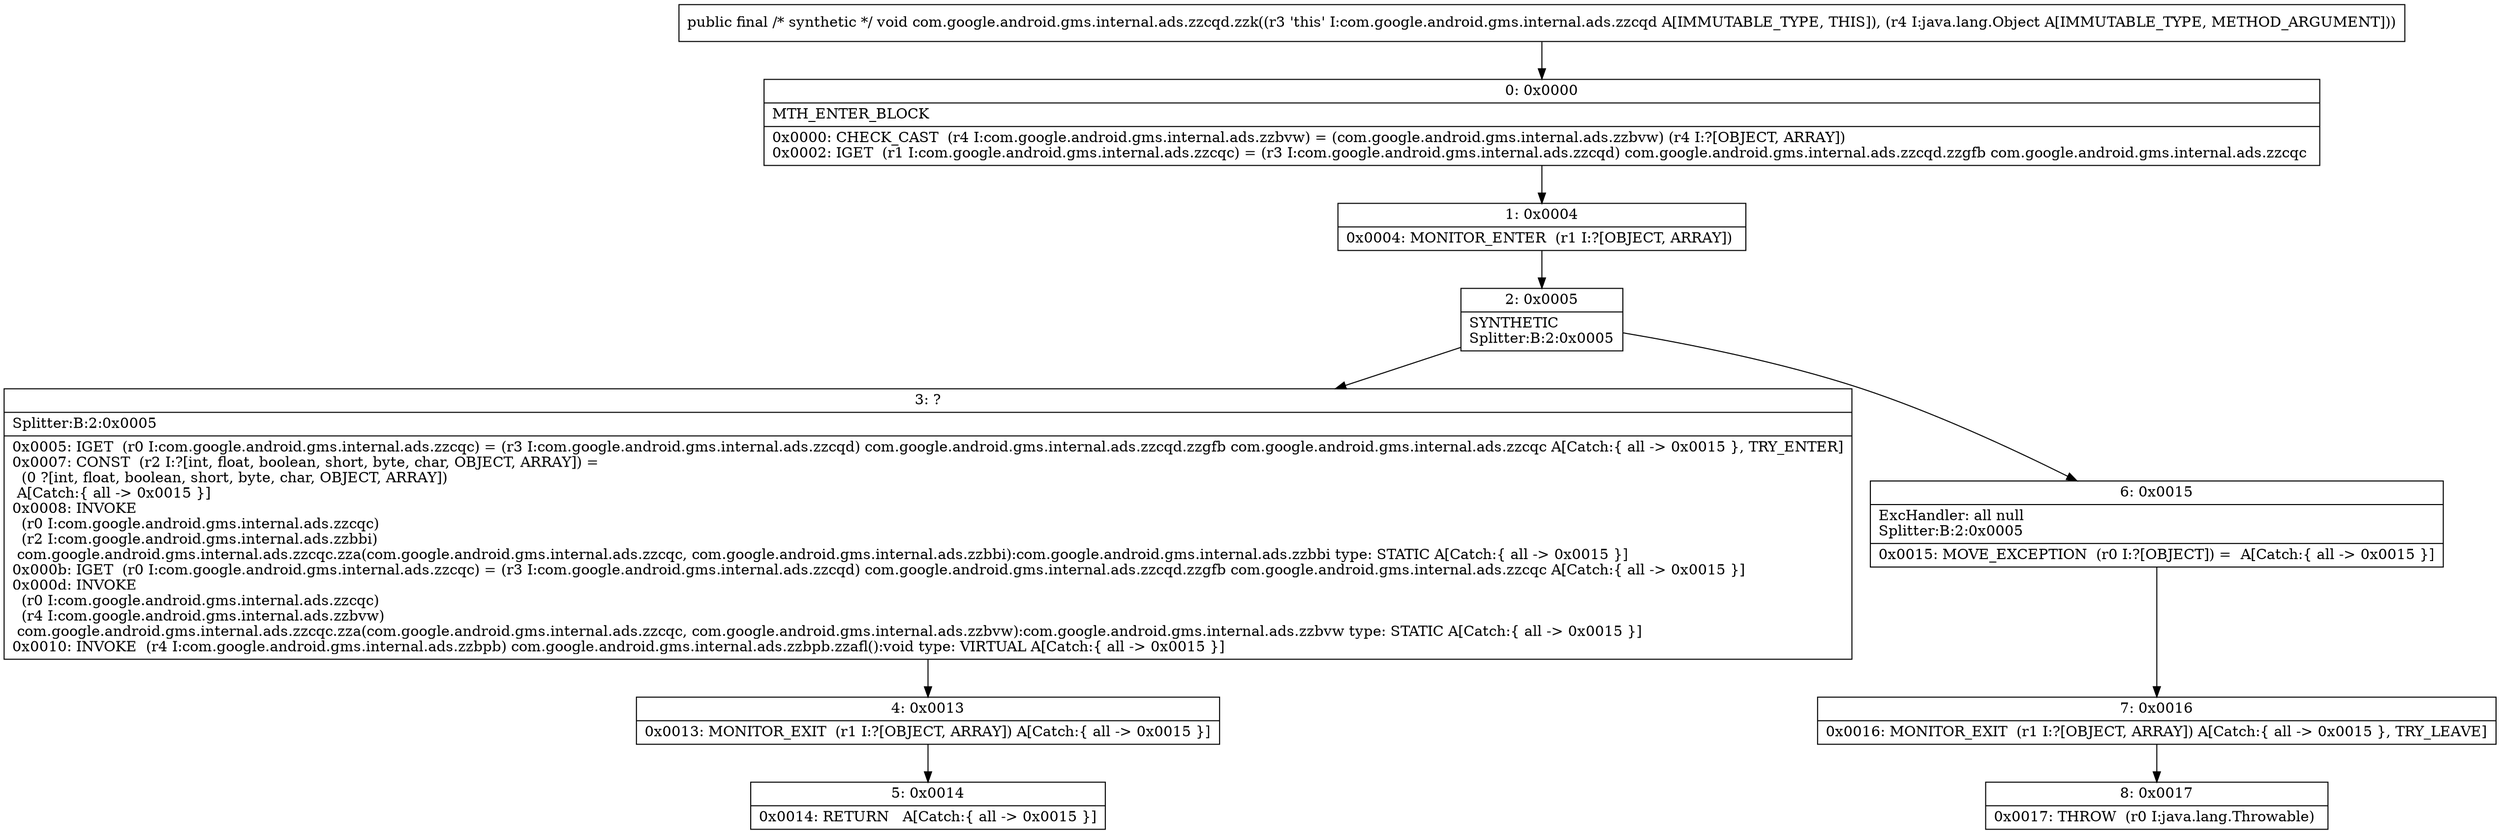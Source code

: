 digraph "CFG forcom.google.android.gms.internal.ads.zzcqd.zzk(Ljava\/lang\/Object;)V" {
Node_0 [shape=record,label="{0\:\ 0x0000|MTH_ENTER_BLOCK\l|0x0000: CHECK_CAST  (r4 I:com.google.android.gms.internal.ads.zzbvw) = (com.google.android.gms.internal.ads.zzbvw) (r4 I:?[OBJECT, ARRAY]) \l0x0002: IGET  (r1 I:com.google.android.gms.internal.ads.zzcqc) = (r3 I:com.google.android.gms.internal.ads.zzcqd) com.google.android.gms.internal.ads.zzcqd.zzgfb com.google.android.gms.internal.ads.zzcqc \l}"];
Node_1 [shape=record,label="{1\:\ 0x0004|0x0004: MONITOR_ENTER  (r1 I:?[OBJECT, ARRAY]) \l}"];
Node_2 [shape=record,label="{2\:\ 0x0005|SYNTHETIC\lSplitter:B:2:0x0005\l}"];
Node_3 [shape=record,label="{3\:\ ?|Splitter:B:2:0x0005\l|0x0005: IGET  (r0 I:com.google.android.gms.internal.ads.zzcqc) = (r3 I:com.google.android.gms.internal.ads.zzcqd) com.google.android.gms.internal.ads.zzcqd.zzgfb com.google.android.gms.internal.ads.zzcqc A[Catch:\{ all \-\> 0x0015 \}, TRY_ENTER]\l0x0007: CONST  (r2 I:?[int, float, boolean, short, byte, char, OBJECT, ARRAY]) = \l  (0 ?[int, float, boolean, short, byte, char, OBJECT, ARRAY])\l A[Catch:\{ all \-\> 0x0015 \}]\l0x0008: INVOKE  \l  (r0 I:com.google.android.gms.internal.ads.zzcqc)\l  (r2 I:com.google.android.gms.internal.ads.zzbbi)\l com.google.android.gms.internal.ads.zzcqc.zza(com.google.android.gms.internal.ads.zzcqc, com.google.android.gms.internal.ads.zzbbi):com.google.android.gms.internal.ads.zzbbi type: STATIC A[Catch:\{ all \-\> 0x0015 \}]\l0x000b: IGET  (r0 I:com.google.android.gms.internal.ads.zzcqc) = (r3 I:com.google.android.gms.internal.ads.zzcqd) com.google.android.gms.internal.ads.zzcqd.zzgfb com.google.android.gms.internal.ads.zzcqc A[Catch:\{ all \-\> 0x0015 \}]\l0x000d: INVOKE  \l  (r0 I:com.google.android.gms.internal.ads.zzcqc)\l  (r4 I:com.google.android.gms.internal.ads.zzbvw)\l com.google.android.gms.internal.ads.zzcqc.zza(com.google.android.gms.internal.ads.zzcqc, com.google.android.gms.internal.ads.zzbvw):com.google.android.gms.internal.ads.zzbvw type: STATIC A[Catch:\{ all \-\> 0x0015 \}]\l0x0010: INVOKE  (r4 I:com.google.android.gms.internal.ads.zzbpb) com.google.android.gms.internal.ads.zzbpb.zzafl():void type: VIRTUAL A[Catch:\{ all \-\> 0x0015 \}]\l}"];
Node_4 [shape=record,label="{4\:\ 0x0013|0x0013: MONITOR_EXIT  (r1 I:?[OBJECT, ARRAY]) A[Catch:\{ all \-\> 0x0015 \}]\l}"];
Node_5 [shape=record,label="{5\:\ 0x0014|0x0014: RETURN   A[Catch:\{ all \-\> 0x0015 \}]\l}"];
Node_6 [shape=record,label="{6\:\ 0x0015|ExcHandler: all null\lSplitter:B:2:0x0005\l|0x0015: MOVE_EXCEPTION  (r0 I:?[OBJECT]) =  A[Catch:\{ all \-\> 0x0015 \}]\l}"];
Node_7 [shape=record,label="{7\:\ 0x0016|0x0016: MONITOR_EXIT  (r1 I:?[OBJECT, ARRAY]) A[Catch:\{ all \-\> 0x0015 \}, TRY_LEAVE]\l}"];
Node_8 [shape=record,label="{8\:\ 0x0017|0x0017: THROW  (r0 I:java.lang.Throwable) \l}"];
MethodNode[shape=record,label="{public final \/* synthetic *\/ void com.google.android.gms.internal.ads.zzcqd.zzk((r3 'this' I:com.google.android.gms.internal.ads.zzcqd A[IMMUTABLE_TYPE, THIS]), (r4 I:java.lang.Object A[IMMUTABLE_TYPE, METHOD_ARGUMENT])) }"];
MethodNode -> Node_0;
Node_0 -> Node_1;
Node_1 -> Node_2;
Node_2 -> Node_3;
Node_2 -> Node_6;
Node_3 -> Node_4;
Node_4 -> Node_5;
Node_6 -> Node_7;
Node_7 -> Node_8;
}

